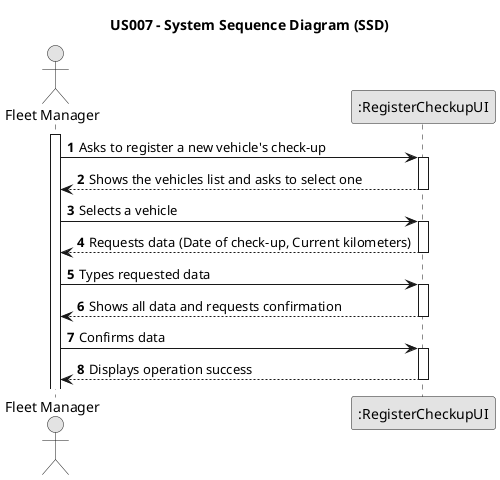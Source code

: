 @startuml
skinparam monochrome true
skinparam packageStyle rectangle
skinparam shadowing false

title US007 - System Sequence Diagram (SSD)

autonumber

actor "Fleet Manager" as Employee
participant ":RegisterCheckupUI" as System

activate Employee

    Employee -> System : Asks to register a new vehicle's check-up
    activate System

        System --> Employee : Shows the vehicles list and asks to select one
    deactivate System

    Employee -> System : Selects a vehicle
    activate System

        System --> Employee : Requests data (Date of check-up, Current kilometers)
    deactivate System

    Employee -> System : Types requested data
    activate System

        System --> Employee : Shows all data and requests confirmation
    deactivate System

    Employee -> System : Confirms data
    activate System

        System --> Employee : Displays operation success
    deactivate System

@enduml